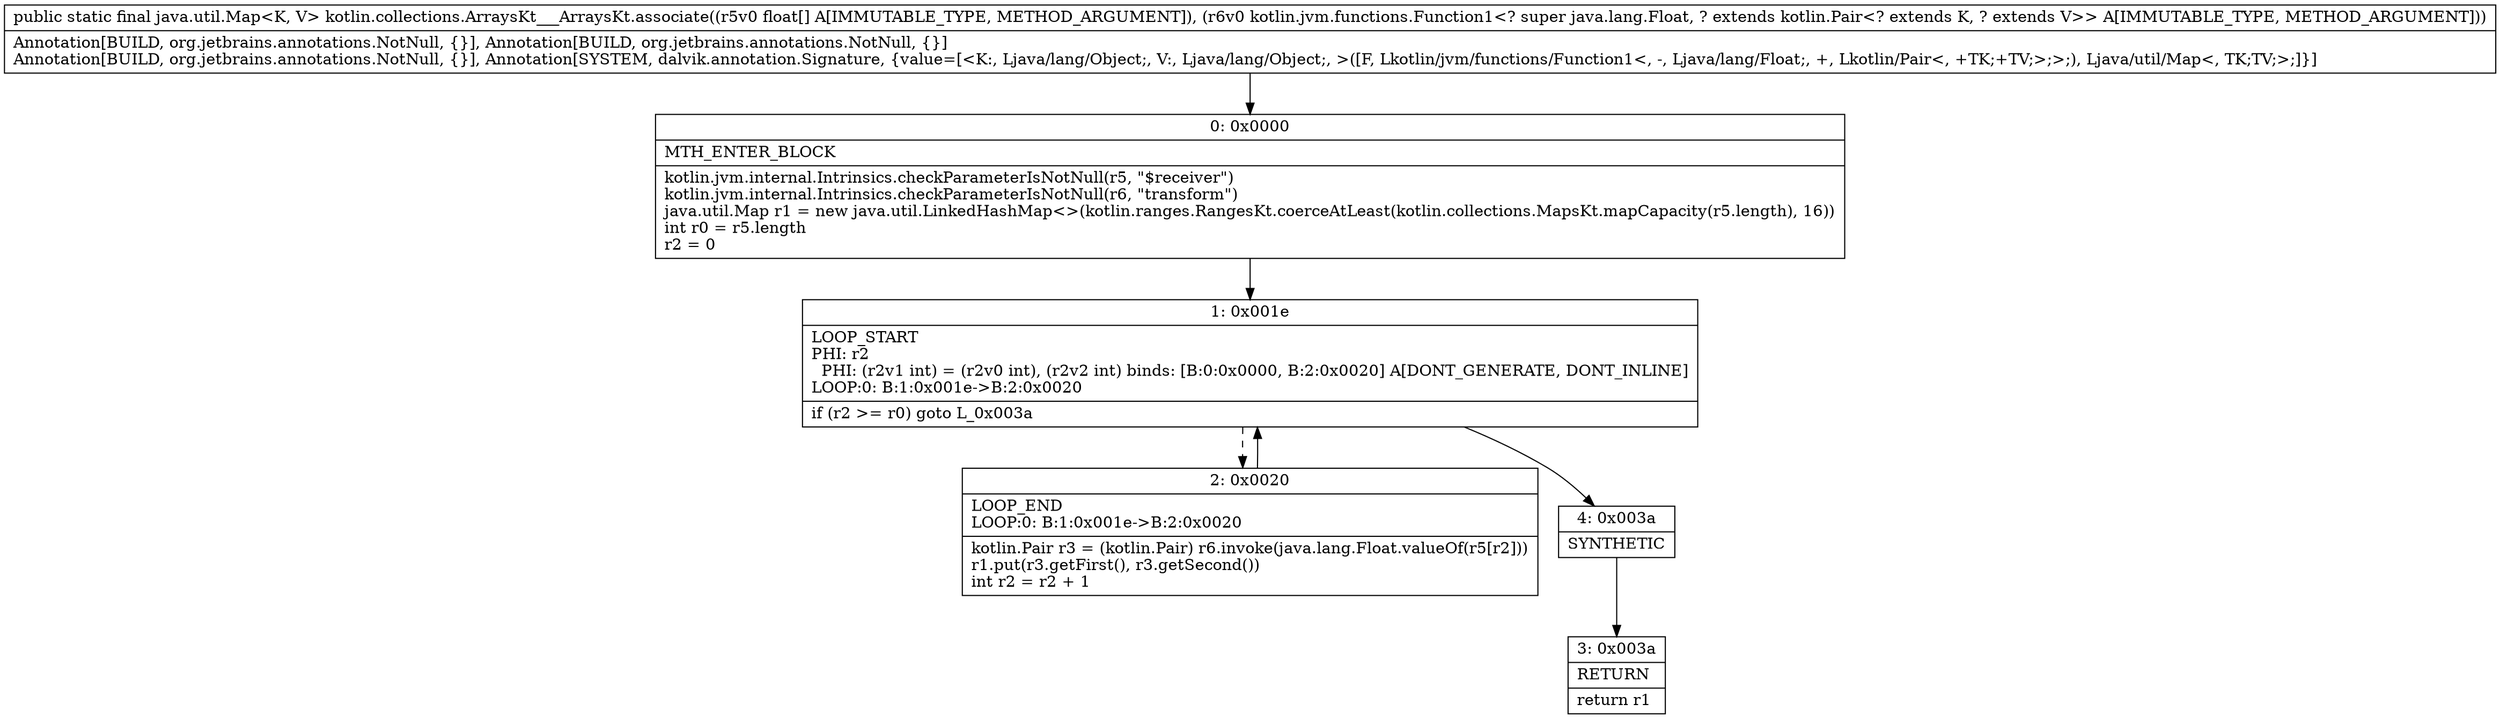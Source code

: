 digraph "CFG forkotlin.collections.ArraysKt___ArraysKt.associate([FLkotlin\/jvm\/functions\/Function1;)Ljava\/util\/Map;" {
Node_0 [shape=record,label="{0\:\ 0x0000|MTH_ENTER_BLOCK\l|kotlin.jvm.internal.Intrinsics.checkParameterIsNotNull(r5, \"$receiver\")\lkotlin.jvm.internal.Intrinsics.checkParameterIsNotNull(r6, \"transform\")\ljava.util.Map r1 = new java.util.LinkedHashMap\<\>(kotlin.ranges.RangesKt.coerceAtLeast(kotlin.collections.MapsKt.mapCapacity(r5.length), 16))\lint r0 = r5.length\lr2 = 0\l}"];
Node_1 [shape=record,label="{1\:\ 0x001e|LOOP_START\lPHI: r2 \l  PHI: (r2v1 int) = (r2v0 int), (r2v2 int) binds: [B:0:0x0000, B:2:0x0020] A[DONT_GENERATE, DONT_INLINE]\lLOOP:0: B:1:0x001e\-\>B:2:0x0020\l|if (r2 \>= r0) goto L_0x003a\l}"];
Node_2 [shape=record,label="{2\:\ 0x0020|LOOP_END\lLOOP:0: B:1:0x001e\-\>B:2:0x0020\l|kotlin.Pair r3 = (kotlin.Pair) r6.invoke(java.lang.Float.valueOf(r5[r2]))\lr1.put(r3.getFirst(), r3.getSecond())\lint r2 = r2 + 1\l}"];
Node_3 [shape=record,label="{3\:\ 0x003a|RETURN\l|return r1\l}"];
Node_4 [shape=record,label="{4\:\ 0x003a|SYNTHETIC\l}"];
MethodNode[shape=record,label="{public static final java.util.Map\<K, V\> kotlin.collections.ArraysKt___ArraysKt.associate((r5v0 float[] A[IMMUTABLE_TYPE, METHOD_ARGUMENT]), (r6v0 kotlin.jvm.functions.Function1\<? super java.lang.Float, ? extends kotlin.Pair\<? extends K, ? extends V\>\> A[IMMUTABLE_TYPE, METHOD_ARGUMENT]))  | Annotation[BUILD, org.jetbrains.annotations.NotNull, \{\}], Annotation[BUILD, org.jetbrains.annotations.NotNull, \{\}]\lAnnotation[BUILD, org.jetbrains.annotations.NotNull, \{\}], Annotation[SYSTEM, dalvik.annotation.Signature, \{value=[\<K:, Ljava\/lang\/Object;, V:, Ljava\/lang\/Object;, \>([F, Lkotlin\/jvm\/functions\/Function1\<, \-, Ljava\/lang\/Float;, +, Lkotlin\/Pair\<, +TK;+TV;\>;\>;), Ljava\/util\/Map\<, TK;TV;\>;]\}]\l}"];
MethodNode -> Node_0;
Node_0 -> Node_1;
Node_1 -> Node_2[style=dashed];
Node_1 -> Node_4;
Node_2 -> Node_1;
Node_4 -> Node_3;
}

